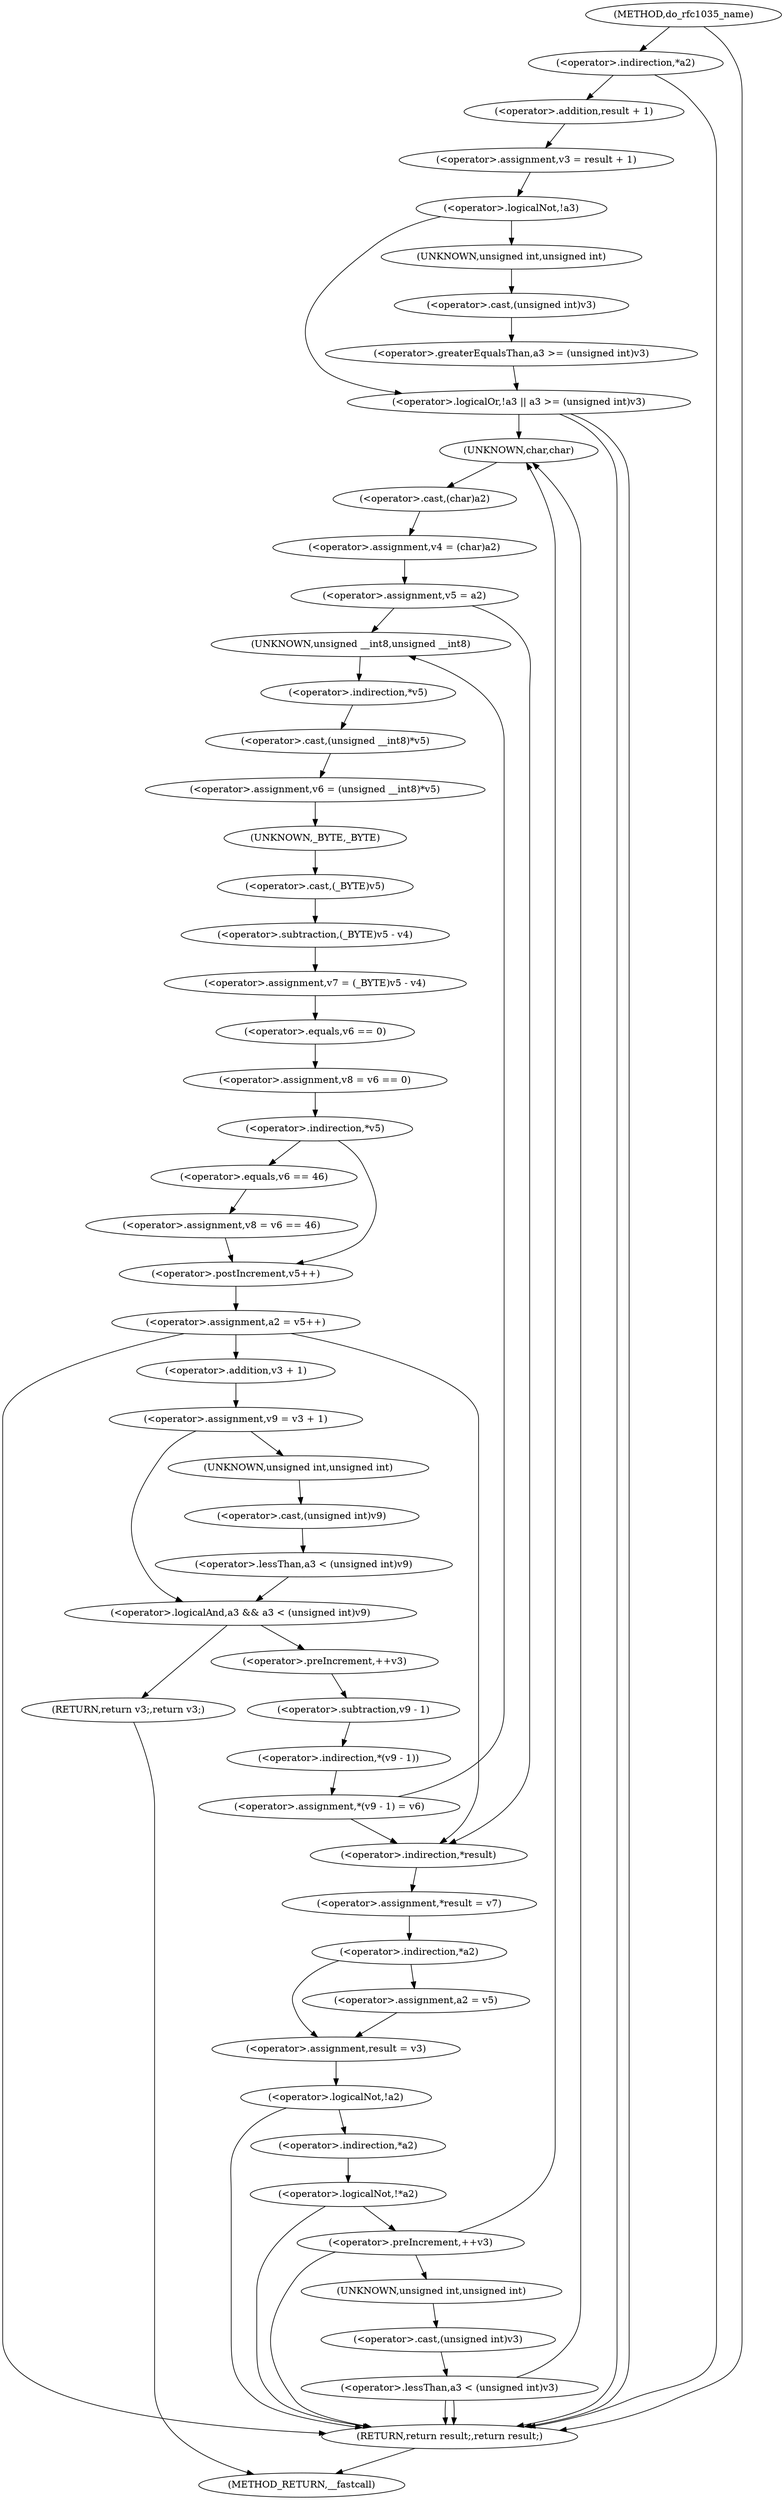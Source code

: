 digraph do_rfc1035_name {  
"1000124" [label = "(<operator>.indirection,*a2)" ]
"1000127" [label = "(<operator>.assignment,v3 = result + 1)" ]
"1000129" [label = "(<operator>.addition,result + 1)" ]
"1000133" [label = "(<operator>.logicalOr,!a3 || a3 >= (unsigned int)v3)" ]
"1000134" [label = "(<operator>.logicalNot,!a3)" ]
"1000136" [label = "(<operator>.greaterEqualsThan,a3 >= (unsigned int)v3)" ]
"1000138" [label = "(<operator>.cast,(unsigned int)v3)" ]
"1000139" [label = "(UNKNOWN,unsigned int,unsigned int)" ]
"1000145" [label = "(<operator>.assignment,v4 = (char)a2)" ]
"1000147" [label = "(<operator>.cast,(char)a2)" ]
"1000148" [label = "(UNKNOWN,char,char)" ]
"1000150" [label = "(<operator>.assignment,v5 = a2)" ]
"1000156" [label = "(<operator>.assignment,v6 = (unsigned __int8)*v5)" ]
"1000158" [label = "(<operator>.cast,(unsigned __int8)*v5)" ]
"1000159" [label = "(UNKNOWN,unsigned __int8,unsigned __int8)" ]
"1000160" [label = "(<operator>.indirection,*v5)" ]
"1000162" [label = "(<operator>.assignment,v7 = (_BYTE)v5 - v4)" ]
"1000164" [label = "(<operator>.subtraction,(_BYTE)v5 - v4)" ]
"1000165" [label = "(<operator>.cast,(_BYTE)v5)" ]
"1000166" [label = "(UNKNOWN,_BYTE,_BYTE)" ]
"1000169" [label = "(<operator>.assignment,v8 = v6 == 0)" ]
"1000171" [label = "(<operator>.equals,v6 == 0)" ]
"1000175" [label = "(<operator>.indirection,*v5)" ]
"1000177" [label = "(<operator>.assignment,v8 = v6 == 46)" ]
"1000179" [label = "(<operator>.equals,v6 == 46)" ]
"1000182" [label = "(<operator>.assignment,a2 = v5++)" ]
"1000184" [label = "(<operator>.postIncrement,v5++)" ]
"1000189" [label = "(<operator>.assignment,v9 = v3 + 1)" ]
"1000191" [label = "(<operator>.addition,v3 + 1)" ]
"1000195" [label = "(<operator>.logicalAnd,a3 && a3 < (unsigned int)v9)" ]
"1000197" [label = "(<operator>.lessThan,a3 < (unsigned int)v9)" ]
"1000199" [label = "(<operator>.cast,(unsigned int)v9)" ]
"1000200" [label = "(UNKNOWN,unsigned int,unsigned int)" ]
"1000202" [label = "(RETURN,return v3;,return v3;)" ]
"1000204" [label = "(<operator>.preIncrement,++v3)" ]
"1000206" [label = "(<operator>.assignment,*(v9 - 1) = v6)" ]
"1000207" [label = "(<operator>.indirection,*(v9 - 1))" ]
"1000208" [label = "(<operator>.subtraction,v9 - 1)" ]
"1000212" [label = "(<operator>.assignment,*result = v7)" ]
"1000213" [label = "(<operator>.indirection,*result)" ]
"1000217" [label = "(<operator>.indirection,*a2)" ]
"1000219" [label = "(<operator>.assignment,a2 = v5)" ]
"1000222" [label = "(<operator>.assignment,result = v3)" ]
"1000226" [label = "(<operator>.logicalNot,!a2)" ]
"1000230" [label = "(<operator>.logicalNot,!*a2)" ]
"1000231" [label = "(<operator>.indirection,*a2)" ]
"1000234" [label = "(<operator>.preIncrement,++v3)" ]
"1000240" [label = "(<operator>.lessThan,a3 < (unsigned int)v3)" ]
"1000242" [label = "(<operator>.cast,(unsigned int)v3)" ]
"1000243" [label = "(UNKNOWN,unsigned int,unsigned int)" ]
"1000246" [label = "(RETURN,return result;,return result;)" ]
"1000108" [label = "(METHOD,do_rfc1035_name)" ]
"1000248" [label = "(METHOD_RETURN,__fastcall)" ]
  "1000124" -> "1000129" 
  "1000124" -> "1000246" 
  "1000127" -> "1000134" 
  "1000129" -> "1000127" 
  "1000133" -> "1000148" 
  "1000133" -> "1000246" 
  "1000133" -> "1000246" 
  "1000134" -> "1000133" 
  "1000134" -> "1000139" 
  "1000136" -> "1000133" 
  "1000138" -> "1000136" 
  "1000139" -> "1000138" 
  "1000145" -> "1000150" 
  "1000147" -> "1000145" 
  "1000148" -> "1000147" 
  "1000150" -> "1000159" 
  "1000150" -> "1000213" 
  "1000156" -> "1000166" 
  "1000158" -> "1000156" 
  "1000159" -> "1000160" 
  "1000160" -> "1000158" 
  "1000162" -> "1000171" 
  "1000164" -> "1000162" 
  "1000165" -> "1000164" 
  "1000166" -> "1000165" 
  "1000169" -> "1000175" 
  "1000171" -> "1000169" 
  "1000175" -> "1000179" 
  "1000175" -> "1000184" 
  "1000177" -> "1000184" 
  "1000179" -> "1000177" 
  "1000182" -> "1000213" 
  "1000182" -> "1000246" 
  "1000182" -> "1000191" 
  "1000184" -> "1000182" 
  "1000189" -> "1000195" 
  "1000189" -> "1000200" 
  "1000191" -> "1000189" 
  "1000195" -> "1000202" 
  "1000195" -> "1000204" 
  "1000197" -> "1000195" 
  "1000199" -> "1000197" 
  "1000200" -> "1000199" 
  "1000202" -> "1000248" 
  "1000204" -> "1000208" 
  "1000206" -> "1000159" 
  "1000206" -> "1000213" 
  "1000207" -> "1000206" 
  "1000208" -> "1000207" 
  "1000212" -> "1000217" 
  "1000213" -> "1000212" 
  "1000217" -> "1000219" 
  "1000217" -> "1000222" 
  "1000219" -> "1000222" 
  "1000222" -> "1000226" 
  "1000226" -> "1000246" 
  "1000226" -> "1000231" 
  "1000230" -> "1000246" 
  "1000230" -> "1000234" 
  "1000231" -> "1000230" 
  "1000234" -> "1000148" 
  "1000234" -> "1000246" 
  "1000234" -> "1000243" 
  "1000240" -> "1000148" 
  "1000240" -> "1000246" 
  "1000240" -> "1000246" 
  "1000242" -> "1000240" 
  "1000243" -> "1000242" 
  "1000246" -> "1000248" 
  "1000108" -> "1000124" 
  "1000108" -> "1000246" 
}
